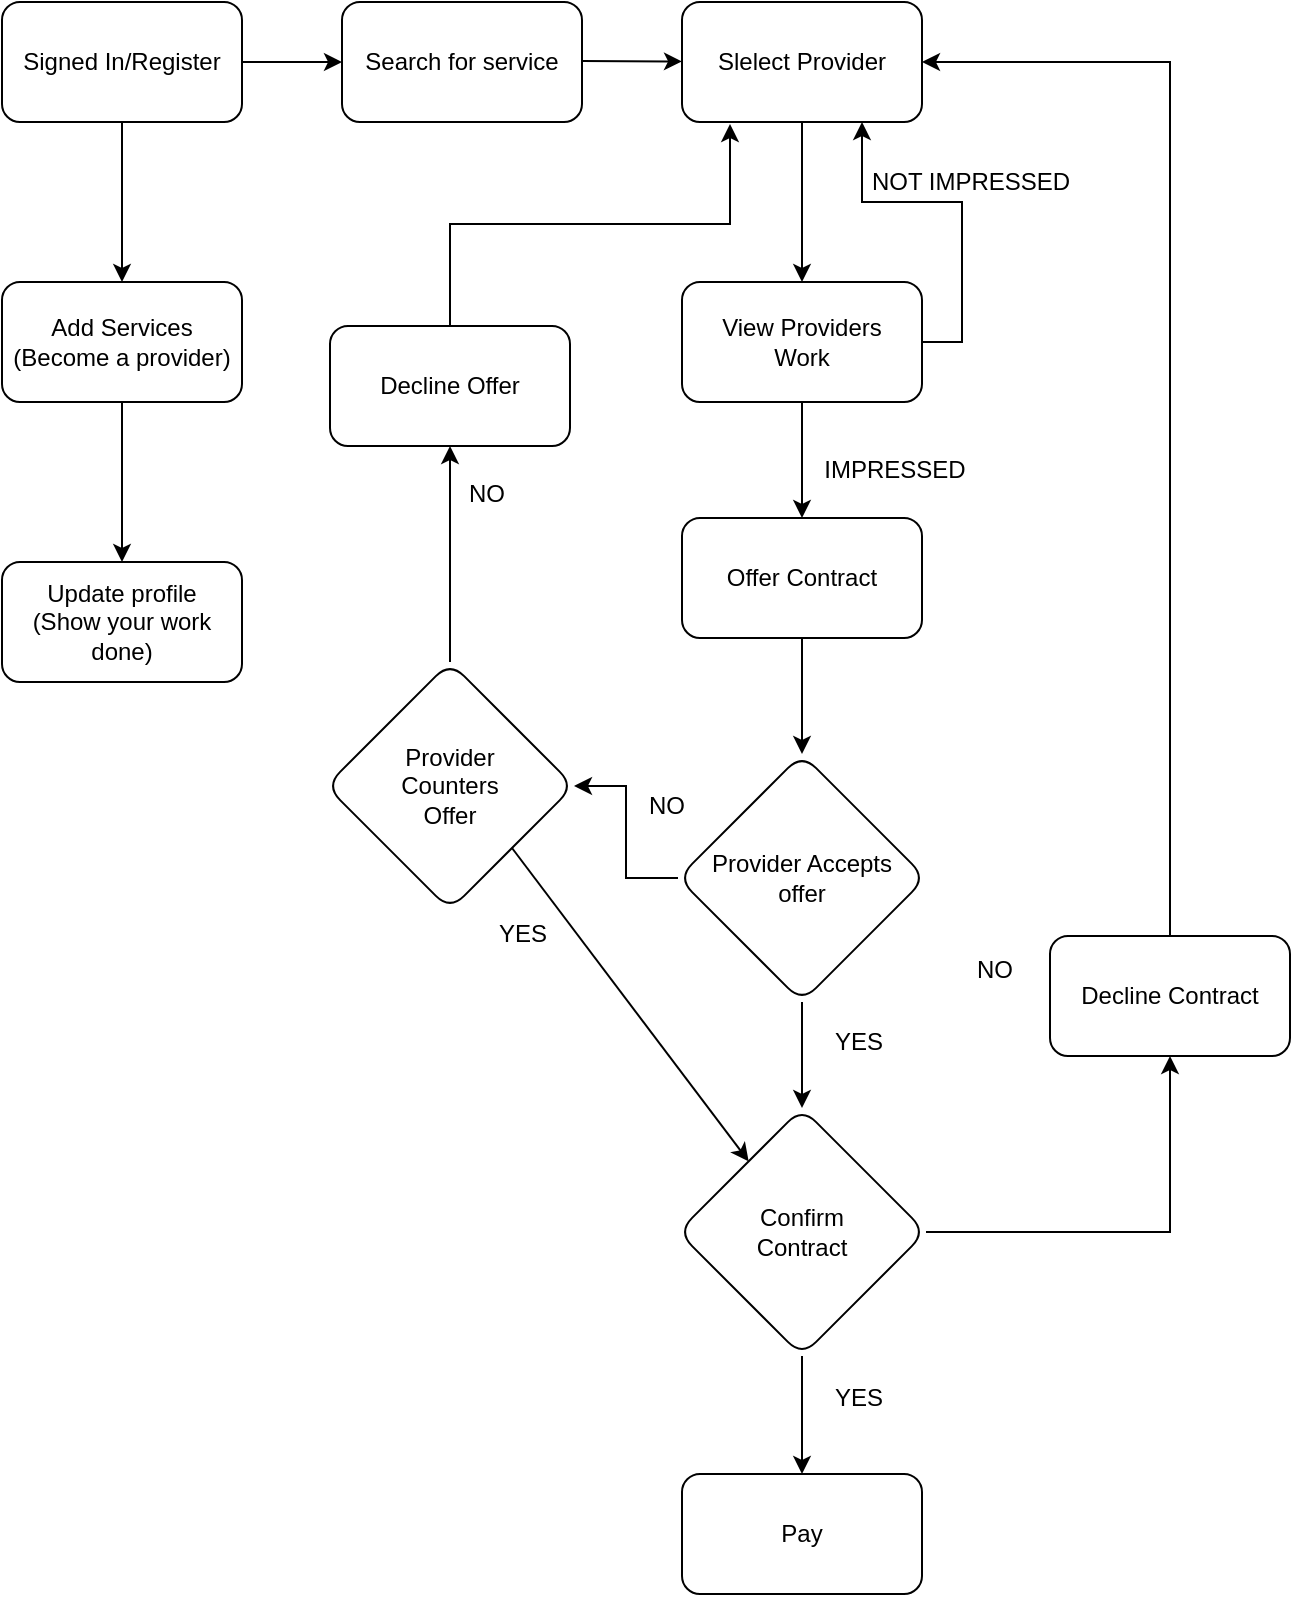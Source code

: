 <mxfile version="16.6.1" type="device"><diagram id="C5RBs43oDa-KdzZeNtuy" name="Page-1"><mxGraphModel dx="1422" dy="772" grid="1" gridSize="12" guides="1" tooltips="1" connect="1" arrows="1" fold="1" page="1" pageScale="1" pageWidth="827" pageHeight="1169" math="0" shadow="0"><root><mxCell id="WIyWlLk6GJQsqaUBKTNV-0"/><mxCell id="WIyWlLk6GJQsqaUBKTNV-1" parent="WIyWlLk6GJQsqaUBKTNV-0"/><mxCell id="V_4c1k9B1ofPbRbSodb7-39" value="" style="edgeStyle=orthogonalEdgeStyle;rounded=0;orthogonalLoop=1;jettySize=auto;html=1;" edge="1" parent="WIyWlLk6GJQsqaUBKTNV-1" source="V_4c1k9B1ofPbRbSodb7-1" target="V_4c1k9B1ofPbRbSodb7-38"><mxGeometry relative="1" as="geometry"/></mxCell><mxCell id="V_4c1k9B1ofPbRbSodb7-1" value="Signed In/Register" style="rounded=1;whiteSpace=wrap;html=1;" vertex="1" parent="WIyWlLk6GJQsqaUBKTNV-1"><mxGeometry x="100" y="150" width="120" height="60" as="geometry"/></mxCell><mxCell id="V_4c1k9B1ofPbRbSodb7-3" value="" style="endArrow=classic;html=1;rounded=0;exitX=1;exitY=0.5;exitDx=0;exitDy=0;" edge="1" parent="WIyWlLk6GJQsqaUBKTNV-1" source="V_4c1k9B1ofPbRbSodb7-1"><mxGeometry width="50" height="50" relative="1" as="geometry"><mxPoint x="450" y="400" as="sourcePoint"/><mxPoint x="270" y="180" as="targetPoint"/></mxGeometry></mxCell><mxCell id="V_4c1k9B1ofPbRbSodb7-6" value="Search for service" style="rounded=1;whiteSpace=wrap;html=1;" vertex="1" parent="WIyWlLk6GJQsqaUBKTNV-1"><mxGeometry x="270" y="150" width="120" height="60" as="geometry"/></mxCell><mxCell id="V_4c1k9B1ofPbRbSodb7-8" value="" style="endArrow=classic;html=1;rounded=0;exitX=1;exitY=0.5;exitDx=0;exitDy=0;" edge="1" parent="WIyWlLk6GJQsqaUBKTNV-1" target="V_4c1k9B1ofPbRbSodb7-9"><mxGeometry width="50" height="50" relative="1" as="geometry"><mxPoint x="390" y="179.5" as="sourcePoint"/><mxPoint x="440" y="179.5" as="targetPoint"/></mxGeometry></mxCell><mxCell id="V_4c1k9B1ofPbRbSodb7-48" value="" style="edgeStyle=orthogonalEdgeStyle;rounded=0;orthogonalLoop=1;jettySize=auto;html=1;" edge="1" parent="WIyWlLk6GJQsqaUBKTNV-1" source="V_4c1k9B1ofPbRbSodb7-9" target="V_4c1k9B1ofPbRbSodb7-47"><mxGeometry relative="1" as="geometry"/></mxCell><mxCell id="V_4c1k9B1ofPbRbSodb7-9" value="Slelect Provider" style="rounded=1;whiteSpace=wrap;html=1;" vertex="1" parent="WIyWlLk6GJQsqaUBKTNV-1"><mxGeometry x="440" y="150" width="120" height="60" as="geometry"/></mxCell><mxCell id="V_4c1k9B1ofPbRbSodb7-17" value="" style="edgeStyle=orthogonalEdgeStyle;rounded=0;orthogonalLoop=1;jettySize=auto;html=1;" edge="1" parent="WIyWlLk6GJQsqaUBKTNV-1" source="V_4c1k9B1ofPbRbSodb7-10" target="V_4c1k9B1ofPbRbSodb7-16"><mxGeometry relative="1" as="geometry"/></mxCell><mxCell id="V_4c1k9B1ofPbRbSodb7-10" value="Offer Contract" style="rounded=1;whiteSpace=wrap;html=1;" vertex="1" parent="WIyWlLk6GJQsqaUBKTNV-1"><mxGeometry x="440" y="408" width="120" height="60" as="geometry"/></mxCell><mxCell id="V_4c1k9B1ofPbRbSodb7-23" value="" style="edgeStyle=orthogonalEdgeStyle;rounded=0;orthogonalLoop=1;jettySize=auto;html=1;" edge="1" parent="WIyWlLk6GJQsqaUBKTNV-1" source="V_4c1k9B1ofPbRbSodb7-16" target="V_4c1k9B1ofPbRbSodb7-22"><mxGeometry relative="1" as="geometry"/></mxCell><mxCell id="V_4c1k9B1ofPbRbSodb7-28" value="" style="edgeStyle=orthogonalEdgeStyle;rounded=0;orthogonalLoop=1;jettySize=auto;html=1;" edge="1" parent="WIyWlLk6GJQsqaUBKTNV-1" source="V_4c1k9B1ofPbRbSodb7-16" target="V_4c1k9B1ofPbRbSodb7-27"><mxGeometry relative="1" as="geometry"/></mxCell><mxCell id="V_4c1k9B1ofPbRbSodb7-16" value="Provider Accepts&lt;br&gt;offer" style="rhombus;whiteSpace=wrap;html=1;rounded=1;" vertex="1" parent="WIyWlLk6GJQsqaUBKTNV-1"><mxGeometry x="438" y="526" width="124" height="124" as="geometry"/></mxCell><mxCell id="V_4c1k9B1ofPbRbSodb7-43" value="" style="edgeStyle=orthogonalEdgeStyle;rounded=0;orthogonalLoop=1;jettySize=auto;html=1;" edge="1" parent="WIyWlLk6GJQsqaUBKTNV-1" source="V_4c1k9B1ofPbRbSodb7-22" target="V_4c1k9B1ofPbRbSodb7-42"><mxGeometry relative="1" as="geometry"/></mxCell><mxCell id="V_4c1k9B1ofPbRbSodb7-22" value="Provider&lt;br&gt;Counters&lt;br&gt;Offer" style="rhombus;whiteSpace=wrap;html=1;rounded=1;" vertex="1" parent="WIyWlLk6GJQsqaUBKTNV-1"><mxGeometry x="262" y="480" width="124" height="124" as="geometry"/></mxCell><mxCell id="V_4c1k9B1ofPbRbSodb7-24" value="NO" style="text;html=1;align=center;verticalAlign=middle;resizable=0;points=[];autosize=1;strokeColor=none;fillColor=none;" vertex="1" parent="WIyWlLk6GJQsqaUBKTNV-1"><mxGeometry x="414" y="540" width="36" height="24" as="geometry"/></mxCell><mxCell id="V_4c1k9B1ofPbRbSodb7-25" value="YES" style="text;html=1;align=center;verticalAlign=middle;resizable=0;points=[];autosize=1;strokeColor=none;fillColor=none;" vertex="1" parent="WIyWlLk6GJQsqaUBKTNV-1"><mxGeometry x="504" y="658" width="48" height="24" as="geometry"/></mxCell><mxCell id="V_4c1k9B1ofPbRbSodb7-31" value="" style="edgeStyle=orthogonalEdgeStyle;rounded=0;orthogonalLoop=1;jettySize=auto;html=1;" edge="1" parent="WIyWlLk6GJQsqaUBKTNV-1" source="V_4c1k9B1ofPbRbSodb7-27" target="V_4c1k9B1ofPbRbSodb7-30"><mxGeometry relative="1" as="geometry"/></mxCell><mxCell id="V_4c1k9B1ofPbRbSodb7-36" value="" style="edgeStyle=orthogonalEdgeStyle;rounded=0;orthogonalLoop=1;jettySize=auto;html=1;" edge="1" parent="WIyWlLk6GJQsqaUBKTNV-1" source="V_4c1k9B1ofPbRbSodb7-27" target="V_4c1k9B1ofPbRbSodb7-35"><mxGeometry relative="1" as="geometry"/></mxCell><mxCell id="V_4c1k9B1ofPbRbSodb7-27" value="Confirm&lt;br&gt;Contract" style="rhombus;whiteSpace=wrap;html=1;rounded=1;" vertex="1" parent="WIyWlLk6GJQsqaUBKTNV-1"><mxGeometry x="438" y="703" width="124" height="124" as="geometry"/></mxCell><mxCell id="V_4c1k9B1ofPbRbSodb7-29" value="" style="endArrow=classic;html=1;rounded=0;exitX=1;exitY=1;exitDx=0;exitDy=0;" edge="1" parent="WIyWlLk6GJQsqaUBKTNV-1" source="V_4c1k9B1ofPbRbSodb7-22" target="V_4c1k9B1ofPbRbSodb7-27"><mxGeometry width="50" height="50" relative="1" as="geometry"><mxPoint x="360" y="470" as="sourcePoint"/><mxPoint x="410" y="420" as="targetPoint"/></mxGeometry></mxCell><mxCell id="V_4c1k9B1ofPbRbSodb7-34" style="edgeStyle=orthogonalEdgeStyle;rounded=0;orthogonalLoop=1;jettySize=auto;html=1;exitX=0.5;exitY=0;exitDx=0;exitDy=0;entryX=1;entryY=0.5;entryDx=0;entryDy=0;" edge="1" parent="WIyWlLk6GJQsqaUBKTNV-1" source="V_4c1k9B1ofPbRbSodb7-30" target="V_4c1k9B1ofPbRbSodb7-9"><mxGeometry relative="1" as="geometry"/></mxCell><mxCell id="V_4c1k9B1ofPbRbSodb7-30" value="Decline Contract" style="whiteSpace=wrap;html=1;rounded=1;" vertex="1" parent="WIyWlLk6GJQsqaUBKTNV-1"><mxGeometry x="624" y="617" width="120" height="60" as="geometry"/></mxCell><mxCell id="V_4c1k9B1ofPbRbSodb7-32" value="NO" style="text;html=1;align=center;verticalAlign=middle;resizable=0;points=[];autosize=1;strokeColor=none;fillColor=none;" vertex="1" parent="WIyWlLk6GJQsqaUBKTNV-1"><mxGeometry x="578" y="622" width="36" height="24" as="geometry"/></mxCell><mxCell id="V_4c1k9B1ofPbRbSodb7-35" value="Pay" style="whiteSpace=wrap;html=1;rounded=1;" vertex="1" parent="WIyWlLk6GJQsqaUBKTNV-1"><mxGeometry x="440" y="886" width="120" height="60" as="geometry"/></mxCell><mxCell id="V_4c1k9B1ofPbRbSodb7-37" value="YES" style="text;html=1;align=center;verticalAlign=middle;resizable=0;points=[];autosize=1;strokeColor=none;fillColor=none;" vertex="1" parent="WIyWlLk6GJQsqaUBKTNV-1"><mxGeometry x="504" y="836" width="48" height="24" as="geometry"/></mxCell><mxCell id="V_4c1k9B1ofPbRbSodb7-41" value="" style="edgeStyle=orthogonalEdgeStyle;rounded=0;orthogonalLoop=1;jettySize=auto;html=1;" edge="1" parent="WIyWlLk6GJQsqaUBKTNV-1" source="V_4c1k9B1ofPbRbSodb7-38" target="V_4c1k9B1ofPbRbSodb7-40"><mxGeometry relative="1" as="geometry"/></mxCell><mxCell id="V_4c1k9B1ofPbRbSodb7-38" value="Add Services&lt;br&gt;(Become a provider)" style="rounded=1;whiteSpace=wrap;html=1;" vertex="1" parent="WIyWlLk6GJQsqaUBKTNV-1"><mxGeometry x="100" y="290" width="120" height="60" as="geometry"/></mxCell><mxCell id="V_4c1k9B1ofPbRbSodb7-40" value="Update profile&lt;br&gt;(Show your work done)" style="whiteSpace=wrap;html=1;rounded=1;" vertex="1" parent="WIyWlLk6GJQsqaUBKTNV-1"><mxGeometry x="100" y="430" width="120" height="60" as="geometry"/></mxCell><mxCell id="V_4c1k9B1ofPbRbSodb7-46" style="edgeStyle=orthogonalEdgeStyle;rounded=0;orthogonalLoop=1;jettySize=auto;html=1;exitX=0.5;exitY=0;exitDx=0;exitDy=0;entryX=0.2;entryY=1.017;entryDx=0;entryDy=0;entryPerimeter=0;" edge="1" parent="WIyWlLk6GJQsqaUBKTNV-1" source="V_4c1k9B1ofPbRbSodb7-42" target="V_4c1k9B1ofPbRbSodb7-9"><mxGeometry relative="1" as="geometry"/></mxCell><mxCell id="V_4c1k9B1ofPbRbSodb7-42" value="Decline Offer" style="whiteSpace=wrap;html=1;rounded=1;" vertex="1" parent="WIyWlLk6GJQsqaUBKTNV-1"><mxGeometry x="264" y="312" width="120" height="60" as="geometry"/></mxCell><mxCell id="V_4c1k9B1ofPbRbSodb7-44" value="YES" style="text;html=1;align=center;verticalAlign=middle;resizable=0;points=[];autosize=1;strokeColor=none;fillColor=none;" vertex="1" parent="WIyWlLk6GJQsqaUBKTNV-1"><mxGeometry x="336" y="604" width="48" height="24" as="geometry"/></mxCell><mxCell id="V_4c1k9B1ofPbRbSodb7-45" value="NO" style="text;html=1;align=center;verticalAlign=middle;resizable=0;points=[];autosize=1;strokeColor=none;fillColor=none;" vertex="1" parent="WIyWlLk6GJQsqaUBKTNV-1"><mxGeometry x="324" y="384" width="36" height="24" as="geometry"/></mxCell><mxCell id="V_4c1k9B1ofPbRbSodb7-49" style="edgeStyle=orthogonalEdgeStyle;rounded=0;orthogonalLoop=1;jettySize=auto;html=1;exitX=0.5;exitY=1;exitDx=0;exitDy=0;entryX=0.5;entryY=0;entryDx=0;entryDy=0;" edge="1" parent="WIyWlLk6GJQsqaUBKTNV-1" source="V_4c1k9B1ofPbRbSodb7-47" target="V_4c1k9B1ofPbRbSodb7-10"><mxGeometry relative="1" as="geometry"/></mxCell><mxCell id="V_4c1k9B1ofPbRbSodb7-52" style="edgeStyle=orthogonalEdgeStyle;rounded=0;orthogonalLoop=1;jettySize=auto;html=1;exitX=1;exitY=0.5;exitDx=0;exitDy=0;entryX=0.75;entryY=1;entryDx=0;entryDy=0;" edge="1" parent="WIyWlLk6GJQsqaUBKTNV-1" source="V_4c1k9B1ofPbRbSodb7-47" target="V_4c1k9B1ofPbRbSodb7-9"><mxGeometry relative="1" as="geometry"/></mxCell><mxCell id="V_4c1k9B1ofPbRbSodb7-47" value="View Providers&lt;br&gt;Work" style="rounded=1;whiteSpace=wrap;html=1;" vertex="1" parent="WIyWlLk6GJQsqaUBKTNV-1"><mxGeometry x="440" y="290" width="120" height="60" as="geometry"/></mxCell><mxCell id="V_4c1k9B1ofPbRbSodb7-51" value="IMPRESSED" style="text;html=1;align=center;verticalAlign=middle;resizable=0;points=[];autosize=1;strokeColor=none;fillColor=none;" vertex="1" parent="WIyWlLk6GJQsqaUBKTNV-1"><mxGeometry x="504" y="372" width="84" height="24" as="geometry"/></mxCell><mxCell id="V_4c1k9B1ofPbRbSodb7-53" value="NOT IMPRESSED" style="text;html=1;align=center;verticalAlign=middle;resizable=0;points=[];autosize=1;strokeColor=none;fillColor=none;" vertex="1" parent="WIyWlLk6GJQsqaUBKTNV-1"><mxGeometry x="524" y="228" width="120" height="24" as="geometry"/></mxCell></root></mxGraphModel></diagram></mxfile>
